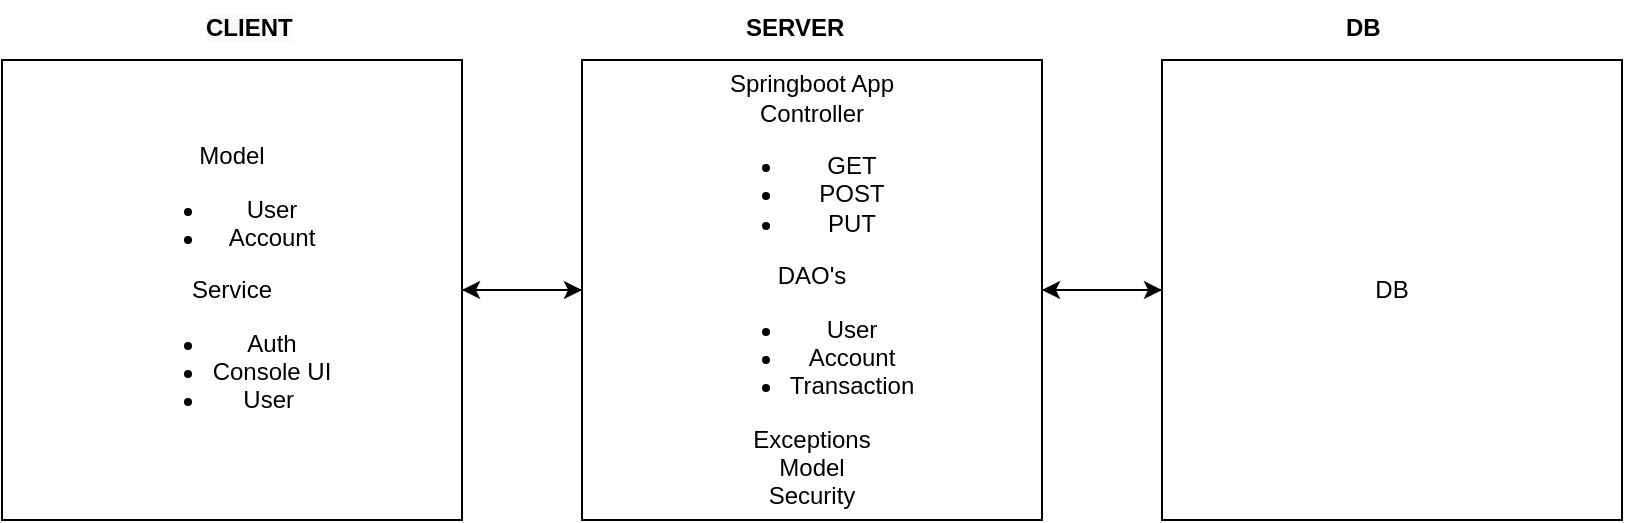 <mxfile version="19.0.3" type="device"><diagram id="_azDPHm-FDmDvsS1cZJg" name="Page-1"><mxGraphModel dx="653" dy="443" grid="1" gridSize="10" guides="1" tooltips="1" connect="1" arrows="1" fold="1" page="1" pageScale="1" pageWidth="850" pageHeight="1100" math="0" shadow="0"><root><mxCell id="0"/><mxCell id="1" parent="0"/><mxCell id="ftLjG1lkKuD-GD6hK2oA-5" style="edgeStyle=orthogonalEdgeStyle;rounded=0;orthogonalLoop=1;jettySize=auto;html=1;entryX=0;entryY=0.5;entryDx=0;entryDy=0;" parent="1" source="ftLjG1lkKuD-GD6hK2oA-1" target="ftLjG1lkKuD-GD6hK2oA-2" edge="1"><mxGeometry relative="1" as="geometry"/></mxCell><mxCell id="ftLjG1lkKuD-GD6hK2oA-1" value="Model&lt;br&gt;&lt;ul&gt;&lt;li&gt;User&lt;/li&gt;&lt;li&gt;Account&lt;/li&gt;&lt;/ul&gt;&lt;div&gt;Service&lt;/div&gt;&lt;div&gt;&lt;ul&gt;&lt;li&gt;Auth&lt;/li&gt;&lt;li&gt;Console UI&lt;/li&gt;&lt;li&gt;User&amp;nbsp;&lt;/li&gt;&lt;/ul&gt;&lt;/div&gt;" style="whiteSpace=wrap;html=1;aspect=fixed;" parent="1" vertex="1"><mxGeometry y="60" width="230" height="230" as="geometry"/></mxCell><mxCell id="ftLjG1lkKuD-GD6hK2oA-6" style="edgeStyle=orthogonalEdgeStyle;rounded=0;orthogonalLoop=1;jettySize=auto;html=1;" parent="1" source="ftLjG1lkKuD-GD6hK2oA-2" target="ftLjG1lkKuD-GD6hK2oA-1" edge="1"><mxGeometry relative="1" as="geometry"/></mxCell><mxCell id="ftLjG1lkKuD-GD6hK2oA-7" value="" style="edgeStyle=orthogonalEdgeStyle;rounded=0;orthogonalLoop=1;jettySize=auto;html=1;" parent="1" source="ftLjG1lkKuD-GD6hK2oA-2" target="ftLjG1lkKuD-GD6hK2oA-3" edge="1"><mxGeometry relative="1" as="geometry"/></mxCell><mxCell id="ftLjG1lkKuD-GD6hK2oA-2" value="Springboot App&lt;br&gt;Controller&lt;br&gt;&lt;ul&gt;&lt;li&gt;GET&lt;/li&gt;&lt;li&gt;POST&lt;br&gt;&lt;/li&gt;&lt;li&gt;PUT&lt;/li&gt;&lt;/ul&gt;DAO's&lt;br&gt;&lt;ul&gt;&lt;li&gt;User&lt;/li&gt;&lt;li&gt;Account&lt;/li&gt;&lt;li&gt;Transaction&lt;/li&gt;&lt;/ul&gt;Exceptions&lt;br&gt;Model&lt;br&gt;Security" style="whiteSpace=wrap;html=1;aspect=fixed;" parent="1" vertex="1"><mxGeometry x="290" y="60" width="230" height="230" as="geometry"/></mxCell><mxCell id="ftLjG1lkKuD-GD6hK2oA-8" style="edgeStyle=orthogonalEdgeStyle;rounded=0;orthogonalLoop=1;jettySize=auto;html=1;" parent="1" source="ftLjG1lkKuD-GD6hK2oA-3" target="ftLjG1lkKuD-GD6hK2oA-2" edge="1"><mxGeometry relative="1" as="geometry"/></mxCell><mxCell id="ftLjG1lkKuD-GD6hK2oA-3" value="DB" style="whiteSpace=wrap;html=1;aspect=fixed;" parent="1" vertex="1"><mxGeometry x="580" y="60" width="230" height="230" as="geometry"/></mxCell><mxCell id="ftLjG1lkKuD-GD6hK2oA-9" value="&lt;span style=&quot;color: rgb(0, 0, 0); font-family: Helvetica; font-size: 12px; font-style: normal; font-variant-ligatures: normal; font-variant-caps: normal; letter-spacing: normal; orphans: 2; text-align: center; text-indent: 0px; text-transform: none; widows: 2; word-spacing: 0px; -webkit-text-stroke-width: 0px; background-color: rgb(248, 249, 250); text-decoration-thickness: initial; text-decoration-style: initial; text-decoration-color: initial; float: none; display: inline !important;&quot;&gt;&lt;b&gt;CLIENT&lt;/b&gt;&lt;/span&gt;" style="text;whiteSpace=wrap;html=1;" parent="1" vertex="1"><mxGeometry x="100" y="30" width="60" height="30" as="geometry"/></mxCell><mxCell id="ftLjG1lkKuD-GD6hK2oA-10" value="&lt;b style=&quot;color: rgb(0, 0, 0); font-family: Helvetica; font-size: 12px; font-style: normal; font-variant-ligatures: normal; font-variant-caps: normal; letter-spacing: normal; orphans: 2; text-align: center; text-indent: 0px; text-transform: none; widows: 2; word-spacing: 0px; -webkit-text-stroke-width: 0px; text-decoration-thickness: initial; text-decoration-style: initial; text-decoration-color: initial;&quot;&gt;SERVER&lt;/b&gt;" style="text;whiteSpace=wrap;html=1;" parent="1" vertex="1"><mxGeometry x="370" y="30" width="70" height="30" as="geometry"/></mxCell><mxCell id="ftLjG1lkKuD-GD6hK2oA-11" value="&lt;b style=&quot;color: rgb(0, 0, 0); font-family: Helvetica; font-size: 12px; font-style: normal; font-variant-ligatures: normal; font-variant-caps: normal; letter-spacing: normal; orphans: 2; text-align: center; text-indent: 0px; text-transform: none; widows: 2; word-spacing: 0px; -webkit-text-stroke-width: 0px; text-decoration-thickness: initial; text-decoration-style: initial; text-decoration-color: initial;&quot;&gt;DB&lt;/b&gt;" style="text;whiteSpace=wrap;html=1;" parent="1" vertex="1"><mxGeometry x="670" y="30" width="70" height="30" as="geometry"/></mxCell></root></mxGraphModel></diagram></mxfile>